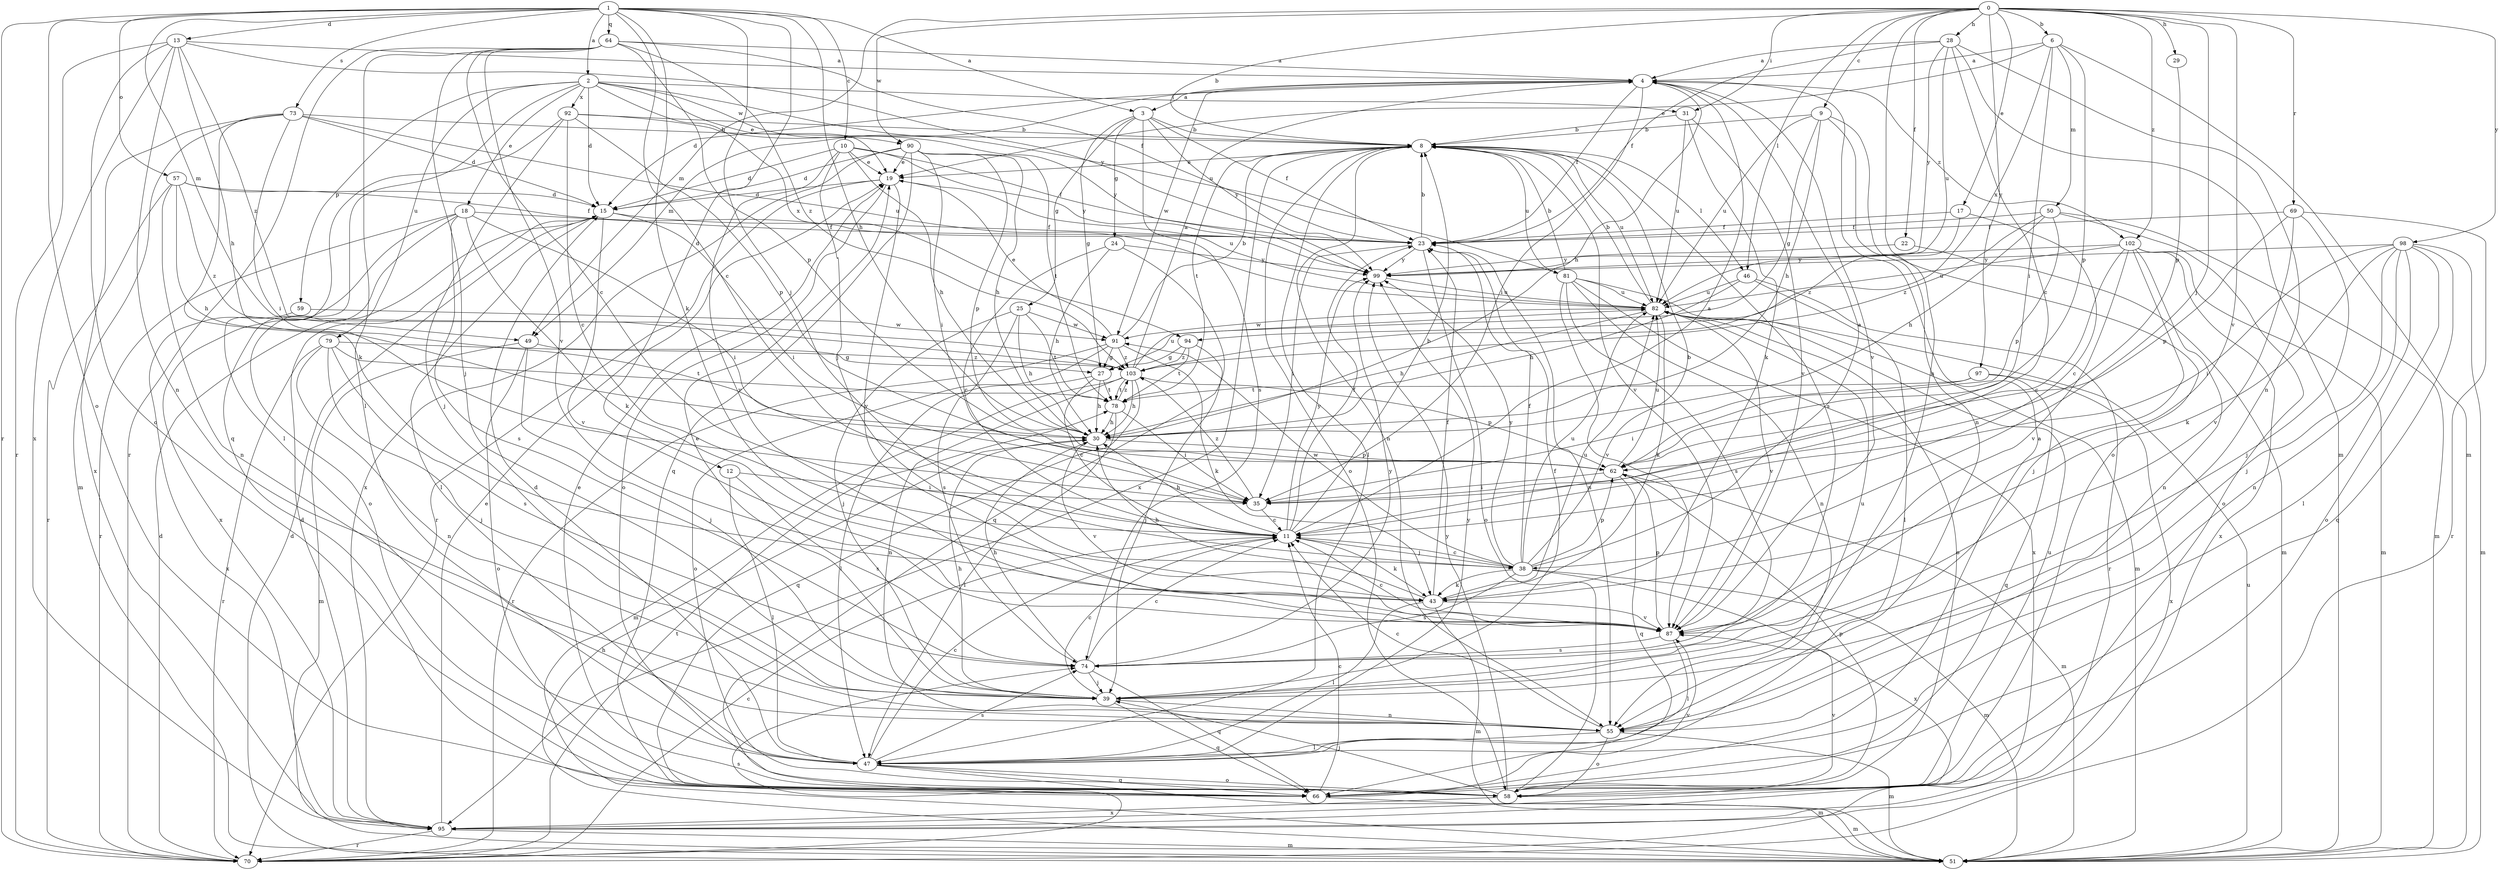 strict digraph  {
0;
1;
2;
3;
4;
6;
8;
9;
10;
11;
12;
13;
15;
17;
18;
19;
22;
23;
24;
25;
27;
28;
29;
30;
31;
35;
38;
39;
43;
46;
47;
49;
50;
51;
55;
57;
58;
59;
62;
64;
66;
69;
70;
73;
74;
78;
79;
81;
82;
87;
90;
91;
92;
94;
95;
97;
98;
99;
102;
103;
0 -> 6  [label=b];
0 -> 8  [label=b];
0 -> 9  [label=c];
0 -> 17  [label=e];
0 -> 22  [label=f];
0 -> 28  [label=h];
0 -> 29  [label=h];
0 -> 31  [label=i];
0 -> 38  [label=j];
0 -> 46  [label=l];
0 -> 49  [label=m];
0 -> 55  [label=n];
0 -> 69  [label=r];
0 -> 87  [label=v];
0 -> 90  [label=w];
0 -> 97  [label=y];
0 -> 98  [label=y];
0 -> 102  [label=z];
1 -> 2  [label=a];
1 -> 3  [label=a];
1 -> 10  [label=c];
1 -> 11  [label=c];
1 -> 12  [label=d];
1 -> 13  [label=d];
1 -> 30  [label=h];
1 -> 38  [label=j];
1 -> 43  [label=k];
1 -> 49  [label=m];
1 -> 57  [label=o];
1 -> 58  [label=o];
1 -> 64  [label=q];
1 -> 70  [label=r];
1 -> 73  [label=s];
2 -> 15  [label=d];
2 -> 18  [label=e];
2 -> 19  [label=e];
2 -> 31  [label=i];
2 -> 59  [label=p];
2 -> 66  [label=q];
2 -> 79  [label=u];
2 -> 81  [label=u];
2 -> 90  [label=w];
2 -> 92  [label=x];
2 -> 94  [label=x];
3 -> 8  [label=b];
3 -> 23  [label=f];
3 -> 24  [label=g];
3 -> 25  [label=g];
3 -> 27  [label=g];
3 -> 74  [label=s];
3 -> 99  [label=y];
4 -> 3  [label=a];
4 -> 15  [label=d];
4 -> 23  [label=f];
4 -> 30  [label=h];
4 -> 35  [label=i];
4 -> 49  [label=m];
4 -> 87  [label=v];
4 -> 91  [label=w];
4 -> 102  [label=z];
6 -> 4  [label=a];
6 -> 19  [label=e];
6 -> 35  [label=i];
6 -> 50  [label=m];
6 -> 51  [label=m];
6 -> 62  [label=p];
6 -> 94  [label=x];
8 -> 19  [label=e];
8 -> 46  [label=l];
8 -> 47  [label=l];
8 -> 55  [label=n];
8 -> 58  [label=o];
8 -> 74  [label=s];
8 -> 78  [label=t];
8 -> 81  [label=u];
8 -> 82  [label=u];
8 -> 87  [label=v];
8 -> 95  [label=x];
9 -> 8  [label=b];
9 -> 27  [label=g];
9 -> 30  [label=h];
9 -> 55  [label=n];
9 -> 58  [label=o];
9 -> 82  [label=u];
10 -> 15  [label=d];
10 -> 19  [label=e];
10 -> 23  [label=f];
10 -> 30  [label=h];
10 -> 38  [label=j];
10 -> 87  [label=v];
10 -> 99  [label=y];
11 -> 4  [label=a];
11 -> 8  [label=b];
11 -> 23  [label=f];
11 -> 30  [label=h];
11 -> 38  [label=j];
11 -> 43  [label=k];
11 -> 99  [label=y];
12 -> 35  [label=i];
12 -> 47  [label=l];
12 -> 74  [label=s];
13 -> 4  [label=a];
13 -> 30  [label=h];
13 -> 55  [label=n];
13 -> 58  [label=o];
13 -> 70  [label=r];
13 -> 95  [label=x];
13 -> 99  [label=y];
13 -> 103  [label=z];
15 -> 23  [label=f];
15 -> 35  [label=i];
15 -> 47  [label=l];
15 -> 87  [label=v];
17 -> 11  [label=c];
17 -> 23  [label=f];
17 -> 103  [label=z];
18 -> 23  [label=f];
18 -> 35  [label=i];
18 -> 43  [label=k];
18 -> 58  [label=o];
18 -> 70  [label=r];
18 -> 74  [label=s];
18 -> 95  [label=x];
19 -> 15  [label=d];
19 -> 58  [label=o];
19 -> 70  [label=r];
19 -> 82  [label=u];
19 -> 87  [label=v];
22 -> 51  [label=m];
22 -> 99  [label=y];
23 -> 8  [label=b];
23 -> 35  [label=i];
23 -> 55  [label=n];
23 -> 58  [label=o];
23 -> 99  [label=y];
24 -> 11  [label=c];
24 -> 30  [label=h];
24 -> 66  [label=q];
24 -> 99  [label=y];
25 -> 30  [label=h];
25 -> 39  [label=j];
25 -> 74  [label=s];
25 -> 78  [label=t];
25 -> 91  [label=w];
27 -> 11  [label=c];
27 -> 30  [label=h];
27 -> 47  [label=l];
27 -> 78  [label=t];
28 -> 4  [label=a];
28 -> 11  [label=c];
28 -> 23  [label=f];
28 -> 51  [label=m];
28 -> 55  [label=n];
28 -> 82  [label=u];
28 -> 99  [label=y];
29 -> 62  [label=p];
30 -> 62  [label=p];
30 -> 87  [label=v];
31 -> 8  [label=b];
31 -> 43  [label=k];
31 -> 82  [label=u];
31 -> 87  [label=v];
35 -> 11  [label=c];
35 -> 103  [label=z];
38 -> 4  [label=a];
38 -> 8  [label=b];
38 -> 11  [label=c];
38 -> 23  [label=f];
38 -> 43  [label=k];
38 -> 51  [label=m];
38 -> 62  [label=p];
38 -> 74  [label=s];
38 -> 82  [label=u];
38 -> 91  [label=w];
38 -> 95  [label=x];
38 -> 99  [label=y];
39 -> 11  [label=c];
39 -> 19  [label=e];
39 -> 23  [label=f];
39 -> 30  [label=h];
39 -> 55  [label=n];
39 -> 66  [label=q];
39 -> 82  [label=u];
43 -> 23  [label=f];
43 -> 30  [label=h];
43 -> 47  [label=l];
43 -> 51  [label=m];
43 -> 82  [label=u];
43 -> 87  [label=v];
46 -> 30  [label=h];
46 -> 47  [label=l];
46 -> 70  [label=r];
46 -> 82  [label=u];
47 -> 11  [label=c];
47 -> 15  [label=d];
47 -> 51  [label=m];
47 -> 58  [label=o];
47 -> 66  [label=q];
47 -> 74  [label=s];
47 -> 99  [label=y];
49 -> 27  [label=g];
49 -> 39  [label=j];
49 -> 51  [label=m];
49 -> 58  [label=o];
50 -> 23  [label=f];
50 -> 30  [label=h];
50 -> 51  [label=m];
50 -> 58  [label=o];
50 -> 62  [label=p];
50 -> 103  [label=z];
51 -> 15  [label=d];
51 -> 30  [label=h];
51 -> 82  [label=u];
55 -> 11  [label=c];
55 -> 47  [label=l];
55 -> 51  [label=m];
55 -> 58  [label=o];
57 -> 15  [label=d];
57 -> 23  [label=f];
57 -> 30  [label=h];
57 -> 55  [label=n];
57 -> 70  [label=r];
57 -> 103  [label=z];
58 -> 19  [label=e];
58 -> 39  [label=j];
58 -> 62  [label=p];
58 -> 82  [label=u];
58 -> 87  [label=v];
58 -> 95  [label=x];
58 -> 99  [label=y];
59 -> 91  [label=w];
59 -> 95  [label=x];
62 -> 35  [label=i];
62 -> 51  [label=m];
62 -> 66  [label=q];
62 -> 82  [label=u];
64 -> 4  [label=a];
64 -> 11  [label=c];
64 -> 23  [label=f];
64 -> 39  [label=j];
64 -> 47  [label=l];
64 -> 62  [label=p];
64 -> 70  [label=r];
64 -> 87  [label=v];
64 -> 103  [label=z];
66 -> 4  [label=a];
66 -> 11  [label=c];
66 -> 51  [label=m];
66 -> 87  [label=v];
69 -> 23  [label=f];
69 -> 39  [label=j];
69 -> 62  [label=p];
69 -> 70  [label=r];
69 -> 87  [label=v];
70 -> 11  [label=c];
70 -> 15  [label=d];
70 -> 74  [label=s];
70 -> 78  [label=t];
73 -> 8  [label=b];
73 -> 15  [label=d];
73 -> 35  [label=i];
73 -> 43  [label=k];
73 -> 51  [label=m];
73 -> 82  [label=u];
73 -> 95  [label=x];
74 -> 11  [label=c];
74 -> 30  [label=h];
74 -> 39  [label=j];
74 -> 66  [label=q];
74 -> 99  [label=y];
78 -> 30  [label=h];
78 -> 35  [label=i];
78 -> 47  [label=l];
78 -> 103  [label=z];
79 -> 39  [label=j];
79 -> 55  [label=n];
79 -> 70  [label=r];
79 -> 74  [label=s];
79 -> 78  [label=t];
79 -> 103  [label=z];
81 -> 8  [label=b];
81 -> 51  [label=m];
81 -> 55  [label=n];
81 -> 74  [label=s];
81 -> 82  [label=u];
81 -> 87  [label=v];
81 -> 95  [label=x];
82 -> 8  [label=b];
82 -> 30  [label=h];
82 -> 43  [label=k];
82 -> 58  [label=o];
82 -> 87  [label=v];
82 -> 91  [label=w];
87 -> 11  [label=c];
87 -> 47  [label=l];
87 -> 62  [label=p];
87 -> 74  [label=s];
90 -> 15  [label=d];
90 -> 19  [label=e];
90 -> 30  [label=h];
90 -> 35  [label=i];
90 -> 62  [label=p];
90 -> 66  [label=q];
90 -> 78  [label=t];
90 -> 95  [label=x];
91 -> 8  [label=b];
91 -> 19  [label=e];
91 -> 27  [label=g];
91 -> 43  [label=k];
91 -> 58  [label=o];
91 -> 70  [label=r];
91 -> 103  [label=z];
92 -> 8  [label=b];
92 -> 11  [label=c];
92 -> 39  [label=j];
92 -> 47  [label=l];
92 -> 62  [label=p];
92 -> 99  [label=y];
94 -> 27  [label=g];
94 -> 39  [label=j];
94 -> 78  [label=t];
94 -> 103  [label=z];
95 -> 15  [label=d];
95 -> 19  [label=e];
95 -> 51  [label=m];
95 -> 70  [label=r];
97 -> 35  [label=i];
97 -> 66  [label=q];
97 -> 78  [label=t];
97 -> 95  [label=x];
98 -> 35  [label=i];
98 -> 39  [label=j];
98 -> 43  [label=k];
98 -> 47  [label=l];
98 -> 51  [label=m];
98 -> 55  [label=n];
98 -> 58  [label=o];
98 -> 66  [label=q];
98 -> 99  [label=y];
99 -> 82  [label=u];
102 -> 11  [label=c];
102 -> 39  [label=j];
102 -> 51  [label=m];
102 -> 55  [label=n];
102 -> 82  [label=u];
102 -> 87  [label=v];
102 -> 95  [label=x];
102 -> 99  [label=y];
103 -> 4  [label=a];
103 -> 30  [label=h];
103 -> 51  [label=m];
103 -> 55  [label=n];
103 -> 62  [label=p];
103 -> 66  [label=q];
103 -> 78  [label=t];
103 -> 82  [label=u];
}

